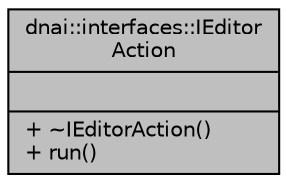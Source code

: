 digraph "dnai::interfaces::IEditorAction"
{
  edge [fontname="Helvetica",fontsize="10",labelfontname="Helvetica",labelfontsize="10"];
  node [fontname="Helvetica",fontsize="10",shape=record];
  Node1 [label="{dnai::interfaces::IEditor\lAction\n||+ ~IEditorAction()\l+ run()\l}",height=0.2,width=0.4,color="black", fillcolor="grey75", style="filled", fontcolor="black"];
}
